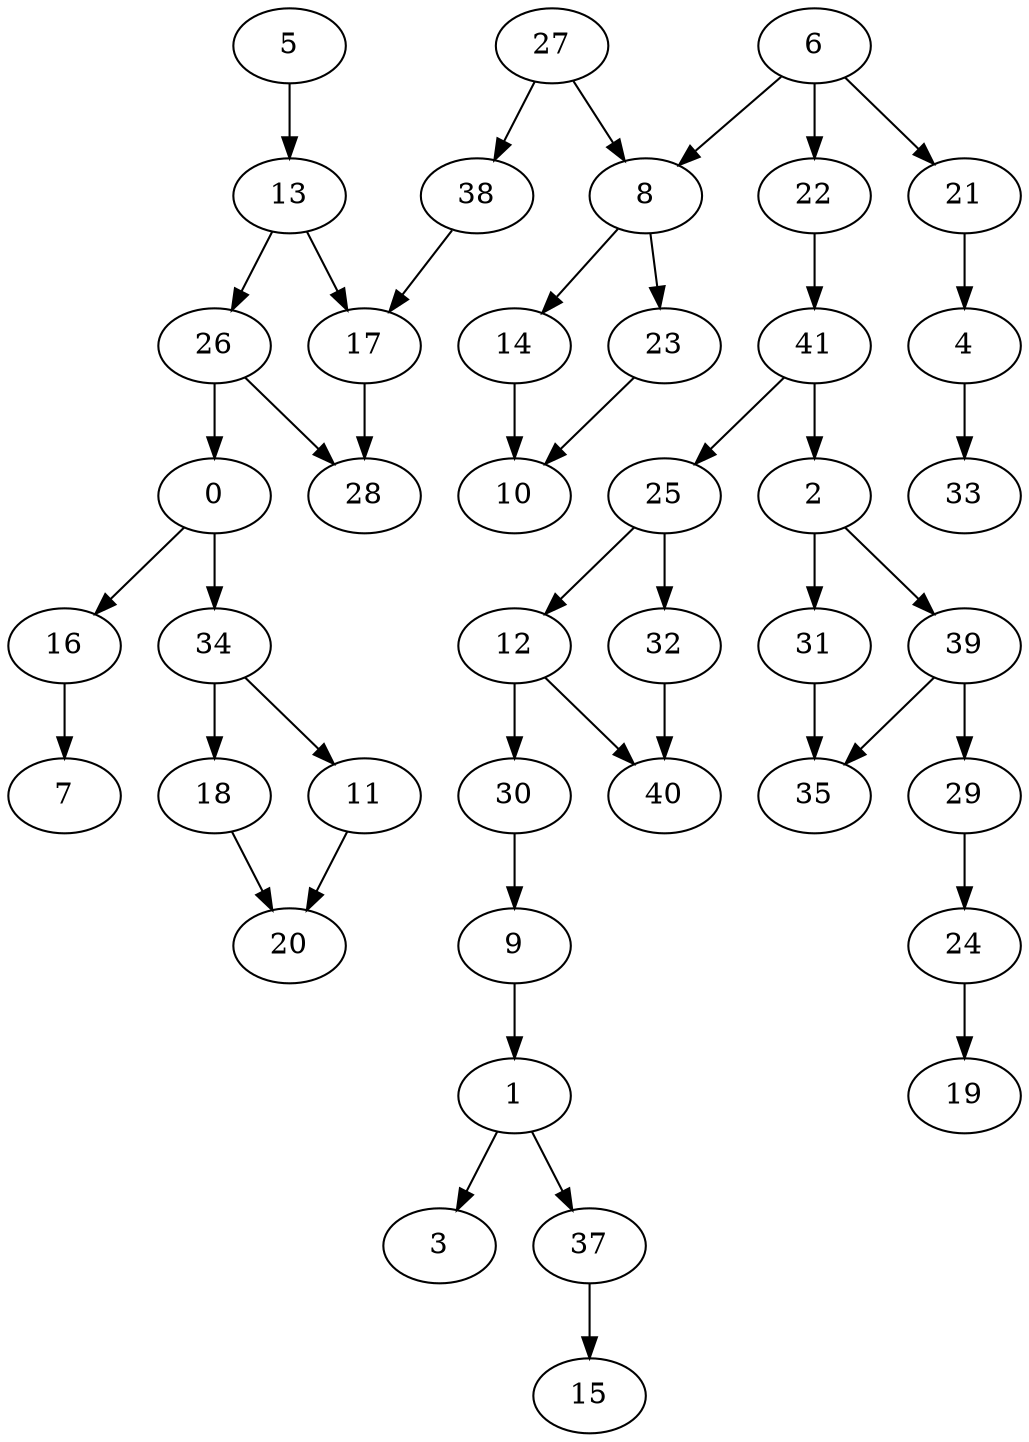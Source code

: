 digraph G {
    0;
    16;
    34;
    7;
    11;
    18;
    20;
    1;
    3;
    37;
    15;
    2;
    31;
    39;
    35;
    29;
    24;
    4;
    33;
    5;
    13;
    17;
    26;
    28;
    6;
    8;
    21;
    22;
    14;
    23;
    41;
    10;
    25;
    9;
    12;
    30;
    40;
    32;
    19;
    27;
    38;
    0 -> 16 [w=0];
    0 -> 34 [w=0];
    16 -> 7 [w=0];
    34 -> 11 [w=0];
    34 -> 18 [w=2];
    11 -> 20 [w=0];
    18 -> 20 [w=0];
    1 -> 3 [w=0];
    1 -> 37 [w=0];
    37 -> 15 [w=0];
    2 -> 31 [w=0];
    2 -> 39 [w=0];
    31 -> 35 [w=0];
    39 -> 29 [w=0];
    39 -> 35 [w=0];
    29 -> 24 [w=0];
    24 -> 19 [w=0];
    4 -> 33 [w=0];
    5 -> 13 [w=0];
    13 -> 17 [w=0];
    13 -> 26 [w=0];
    17 -> 28 [w=2];
    26 -> 0 [w=0];
    26 -> 28 [w=0];
    6 -> 8 [w=0];
    6 -> 21 [w=0];
    6 -> 22 [w=0];
    8 -> 14 [w=5];
    8 -> 23 [w=0];
    21 -> 4 [w=0];
    22 -> 41 [w=0];
    14 -> 10 [w=3];
    23 -> 10 [w=0];
    41 -> 2 [w=0];
    41 -> 25 [w=0];
    25 -> 12 [w=0];
    25 -> 32 [w=0];
    9 -> 1 [w=0];
    12 -> 30 [w=0];
    12 -> 40 [w=0];
    30 -> 9 [w=0];
    32 -> 40 [w=0];
    27 -> 8 [w=0];
    27 -> 38 [w=0];
    38 -> 17 [w=0];
}
